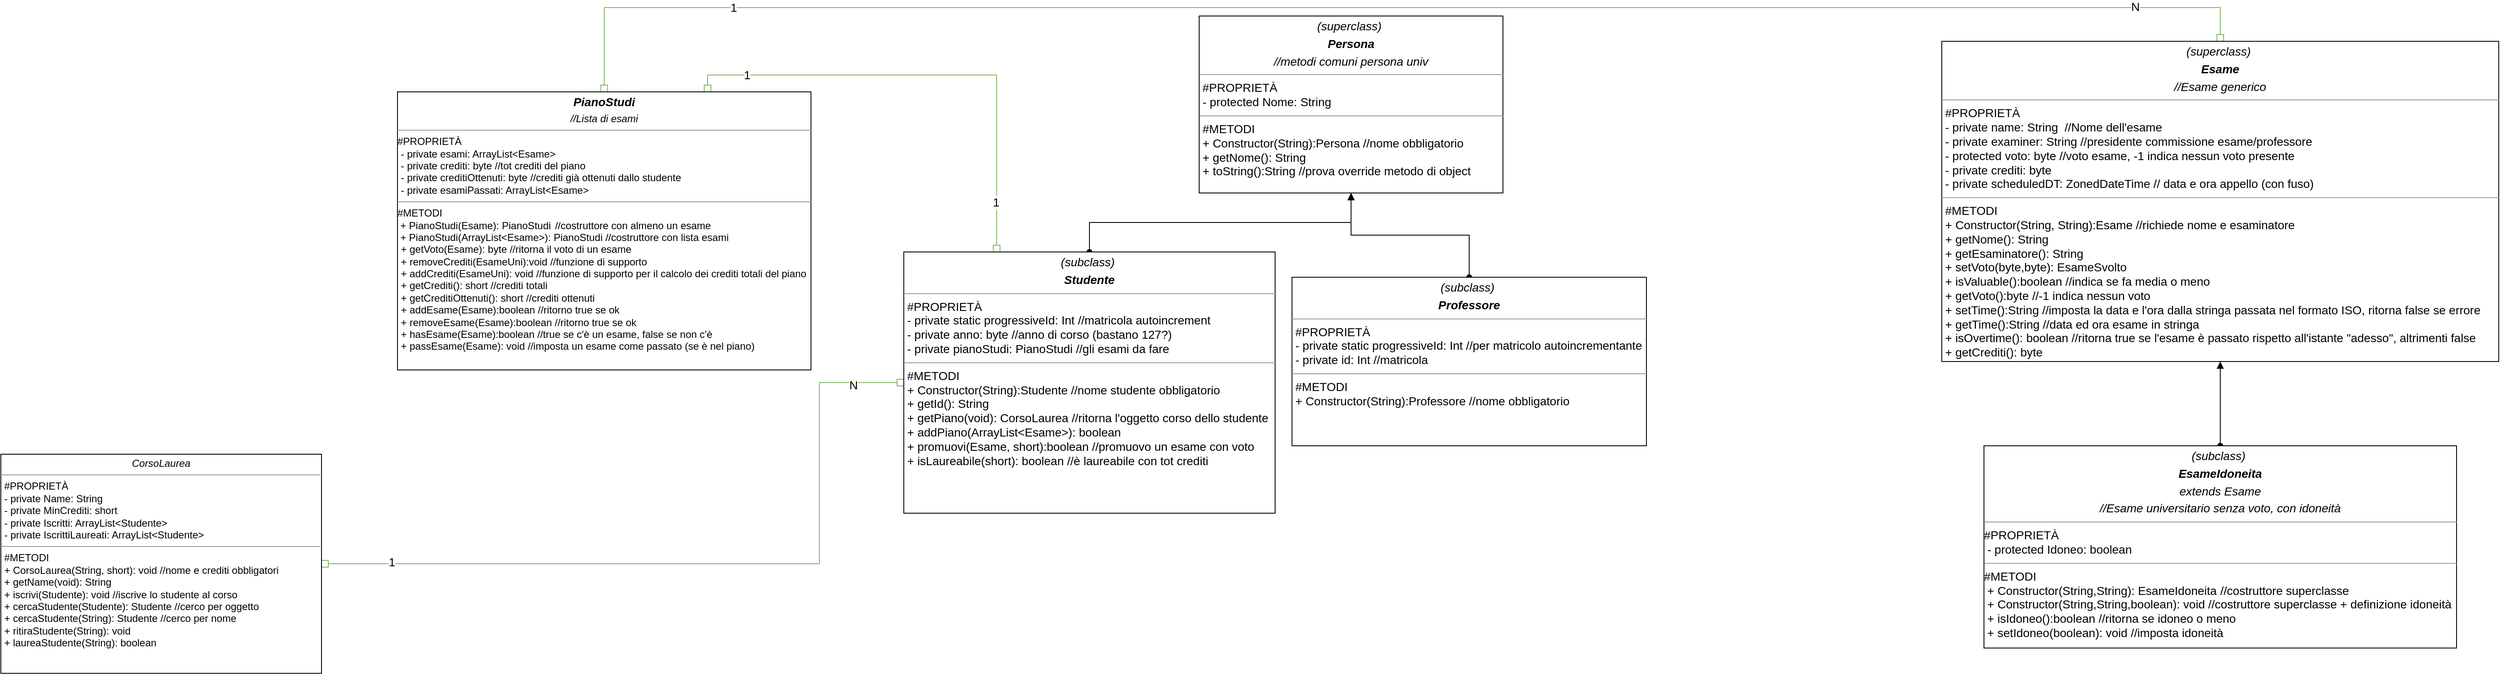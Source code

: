 <mxfile version="15.7.0" type="device"><diagram name="Page-1" id="c4acf3e9-155e-7222-9cf6-157b1a14988f"><mxGraphModel dx="1364" dy="1429" grid="1" gridSize="10" guides="1" tooltips="1" connect="1" arrows="1" fold="1" page="1" pageScale="1" pageWidth="850" pageHeight="1100" background="none" math="0" shadow="0"><root><mxCell id="0"/><mxCell id="1" parent="0"/><mxCell id="AjzVqgpBX0EukxlEo4F_-29" style="edgeStyle=orthogonalEdgeStyle;rounded=0;orthogonalLoop=1;jettySize=auto;html=1;exitX=1;exitY=0.5;exitDx=0;exitDy=0;entryX=0;entryY=0.5;entryDx=0;entryDy=0;labelBackgroundColor=default;fontSize=14;fontColor=default;startArrow=box;startFill=0;endArrow=box;endFill=0;strokeColor=#82b366;fillColor=#d5e8d4;" parent="1" source="5d2195bd80daf111-11" target="AjzVqgpBX0EukxlEo4F_-18" edge="1"><mxGeometry relative="1" as="geometry"><Array as="points"><mxPoint x="750" y="600"/><mxPoint x="750" y="385"/></Array></mxGeometry></mxCell><mxCell id="AjzVqgpBX0EukxlEo4F_-30" value="1" style="edgeLabel;html=1;align=center;verticalAlign=middle;resizable=0;points=[];fontSize=14;fontColor=default;" parent="AjzVqgpBX0EukxlEo4F_-29" vertex="1" connectable="0"><mxGeometry x="-0.818" y="2" relative="1" as="geometry"><mxPoint as="offset"/></mxGeometry></mxCell><mxCell id="AjzVqgpBX0EukxlEo4F_-31" value="N" style="edgeLabel;html=1;align=center;verticalAlign=middle;resizable=0;points=[];fontSize=14;fontColor=default;" parent="AjzVqgpBX0EukxlEo4F_-29" vertex="1" connectable="0"><mxGeometry x="0.867" y="-3" relative="1" as="geometry"><mxPoint as="offset"/></mxGeometry></mxCell><mxCell id="5d2195bd80daf111-11" value="&lt;p style=&quot;margin: 0px ; margin-top: 4px ; text-align: center&quot;&gt;&lt;i&gt;CorsoLaurea&lt;/i&gt;&lt;/p&gt;&lt;hr size=&quot;1&quot;&gt;&lt;p style=&quot;margin: 0px ; margin-left: 4px&quot;&gt;#PROPRIETÀ&lt;/p&gt;&lt;p style=&quot;margin: 0px ; margin-left: 4px&quot;&gt;- private Name: String&lt;/p&gt;&lt;p style=&quot;margin: 0px ; margin-left: 4px&quot;&gt;- private MinCrediti: short&lt;br&gt;- private Iscritti: ArrayList&amp;lt;Studente&amp;gt;&lt;/p&gt;&lt;p style=&quot;margin: 0px ; margin-left: 4px&quot;&gt;- private IscrittiLaureati: ArrayList&amp;lt;Studente&amp;gt;&lt;/p&gt;&lt;hr size=&quot;1&quot;&gt;&lt;p style=&quot;margin: 0px ; margin-left: 4px&quot;&gt;#METODI&lt;/p&gt;&lt;p style=&quot;margin: 0px ; margin-left: 4px&quot;&gt;+ CorsoLaurea(String, short): void //nome e crediti obbligatori&lt;/p&gt;&lt;p style=&quot;margin: 0px ; margin-left: 4px&quot;&gt;+ getName(void): String&lt;/p&gt;&lt;p style=&quot;margin: 0px ; margin-left: 4px&quot;&gt;+ iscrivi(Studente): void //iscrive lo studente al corso&lt;/p&gt;&lt;p style=&quot;margin: 0px ; margin-left: 4px&quot;&gt;+ cercaStudente(Studente): Studente //cerco per oggetto&lt;/p&gt;&lt;p style=&quot;margin: 0px ; margin-left: 4px&quot;&gt;+ cercaStudente(String): Studente //cerco per nome&lt;/p&gt;&lt;p style=&quot;margin: 0px ; margin-left: 4px&quot;&gt;+ ritiraStudente(String): void&lt;/p&gt;&lt;p style=&quot;margin: 0px ; margin-left: 4px&quot;&gt;+ laureaStudente(String): boolean&lt;/p&gt;&lt;p style=&quot;margin: 0px ; margin-left: 4px&quot;&gt;&lt;br&gt;&lt;/p&gt;&lt;p style=&quot;margin: 0px ; margin-left: 4px&quot;&gt;&lt;br&gt;&lt;/p&gt;" style="verticalAlign=top;align=left;overflow=fill;fontSize=12;fontFamily=Helvetica;html=1;rounded=0;shadow=0;comic=0;labelBackgroundColor=none;strokeWidth=1;fillColor=default;strokeColor=default;fontColor=default;" parent="1" vertex="1"><mxGeometry x="-220" y="470" width="380" height="260" as="geometry"/></mxCell><mxCell id="AjzVqgpBX0EukxlEo4F_-23" style="edgeStyle=orthogonalEdgeStyle;rounded=0;orthogonalLoop=1;jettySize=auto;html=1;exitX=0.5;exitY=0;exitDx=0;exitDy=0;labelBackgroundColor=default;fontSize=14;fontColor=default;startArrow=box;startFill=0;endArrow=box;endFill=0;strokeColor=#82b366;entryX=0.5;entryY=0;entryDx=0;entryDy=0;fillColor=#d5e8d4;" parent="1" source="KNJzyTKM6WC6GSmWsKGI-28" target="5d2195bd80daf111-10" edge="1"><mxGeometry relative="1" as="geometry"><mxPoint x="1530" y="-10" as="targetPoint"/><Array as="points"><mxPoint x="640" y="-60"/><mxPoint x="1950" y="-60"/></Array></mxGeometry></mxCell><mxCell id="AjzVqgpBX0EukxlEo4F_-24" value="N" style="edgeLabel;html=1;align=center;verticalAlign=middle;resizable=0;points=[];fontSize=14;fontColor=default;" parent="AjzVqgpBX0EukxlEo4F_-23" vertex="1" connectable="0"><mxGeometry x="0.863" y="1" relative="1" as="geometry"><mxPoint as="offset"/></mxGeometry></mxCell><mxCell id="AjzVqgpBX0EukxlEo4F_-25" value="1" style="edgeLabel;html=1;align=center;verticalAlign=middle;resizable=0;points=[];fontSize=14;fontColor=default;" parent="AjzVqgpBX0EukxlEo4F_-23" vertex="1" connectable="0"><mxGeometry x="-0.754" relative="1" as="geometry"><mxPoint as="offset"/></mxGeometry></mxCell><mxCell id="AjzVqgpBX0EukxlEo4F_-26" style="edgeStyle=orthogonalEdgeStyle;rounded=0;orthogonalLoop=1;jettySize=auto;html=1;exitX=0.75;exitY=0;exitDx=0;exitDy=0;entryX=0.25;entryY=0;entryDx=0;entryDy=0;labelBackgroundColor=default;fontSize=14;fontColor=default;startArrow=box;startFill=0;endArrow=box;endFill=0;strokeColor=#82b366;fillColor=#d5e8d4;" parent="1" source="KNJzyTKM6WC6GSmWsKGI-28" target="AjzVqgpBX0EukxlEo4F_-18" edge="1"><mxGeometry relative="1" as="geometry"/></mxCell><mxCell id="AjzVqgpBX0EukxlEo4F_-27" value="1" style="edgeLabel;html=1;align=center;verticalAlign=middle;resizable=0;points=[];fontSize=14;fontColor=default;" parent="AjzVqgpBX0EukxlEo4F_-26" vertex="1" connectable="0"><mxGeometry x="-0.767" relative="1" as="geometry"><mxPoint as="offset"/></mxGeometry></mxCell><mxCell id="AjzVqgpBX0EukxlEo4F_-28" value="1" style="edgeLabel;html=1;align=center;verticalAlign=middle;resizable=0;points=[];fontSize=14;fontColor=default;" parent="AjzVqgpBX0EukxlEo4F_-26" vertex="1" connectable="0"><mxGeometry x="0.792" y="-1" relative="1" as="geometry"><mxPoint as="offset"/></mxGeometry></mxCell><mxCell id="KNJzyTKM6WC6GSmWsKGI-28" value="&lt;p style=&quot;margin: 0px ; margin-top: 4px ; text-align: center&quot;&gt;&lt;i&gt;&lt;font style=&quot;font-size: 14px&quot;&gt;&lt;b&gt;PianoStudi&lt;/b&gt;&lt;/font&gt;&lt;/i&gt;&lt;/p&gt;&lt;p style=&quot;margin: 0px ; margin-top: 4px ; text-align: center&quot;&gt;&lt;i&gt;//Lista di esami&lt;/i&gt;&lt;br&gt;&lt;/p&gt;&lt;hr size=&quot;1&quot;&gt;#PROPRIETÀ&lt;p style=&quot;margin: 0px ; margin-left: 4px&quot;&gt;&lt;span&gt;- private esami: ArrayList&amp;lt;Esame&amp;gt;&lt;/span&gt;&lt;br&gt;&lt;/p&gt;&lt;p style=&quot;margin: 0px ; margin-left: 4px&quot;&gt;&lt;span&gt;- private crediti: byte //tot crediti del piano&lt;/span&gt;&lt;/p&gt;&lt;p style=&quot;margin: 0px ; margin-left: 4px&quot;&gt;&lt;span&gt;- private creditiOttenuti: byte //crediti già ottenuti dallo studente&lt;/span&gt;&lt;/p&gt;&lt;p style=&quot;margin: 0px ; margin-left: 4px&quot;&gt;&lt;span&gt;- private esamiPassati: ArrayList&amp;lt;Esame&amp;gt;&lt;/span&gt;&lt;/p&gt;&lt;hr size=&quot;1&quot;&gt;#METODI&lt;br&gt;&amp;nbsp;+ PianoStudi(&lt;span&gt;Esame&lt;/span&gt;): PianoStudi&lt;span style=&quot;white-space: pre&quot;&gt;&#9;&lt;/span&gt;//costruttore con almeno un esame&lt;br&gt;&amp;nbsp;+ PianoStudi(ArrayList&amp;lt;Esame&amp;gt;): PianoStudi //costruttore con lista esami&lt;br&gt;&lt;p style=&quot;margin: 0px ; margin-left: 4px&quot;&gt;+ getVoto(Esame): byte&amp;nbsp;&lt;span&gt;//ritorna il voto di un esame&lt;/span&gt;&lt;/p&gt;&lt;p style=&quot;margin: 0px ; margin-left: 4px&quot;&gt;+ removeCrediti(EsameUni):void //funzione di supporto&lt;/p&gt;&lt;p style=&quot;margin: 0px ; margin-left: 4px&quot;&gt;+ addCrediti(EsameUni): void&amp;nbsp;&lt;span&gt;//funzione di supporto per il calcolo dei crediti totali del piano&lt;/span&gt;&lt;/p&gt;&lt;p style=&quot;margin: 0px ; margin-left: 4px&quot;&gt;+ getCrediti(): short //crediti totali&lt;/p&gt;&lt;p style=&quot;margin: 0px ; margin-left: 4px&quot;&gt;+ getCreditiOttenuti(): short //crediti ottenuti&lt;/p&gt;&lt;p style=&quot;margin: 0px ; margin-left: 4px&quot;&gt;+ addEsame(Esame):boolean //ritorno true se ok&lt;/p&gt;&lt;p style=&quot;margin: 0px 0px 0px 4px&quot;&gt;+ removeEsame(Esame):boolean //ritorno true se ok&lt;/p&gt;&lt;p style=&quot;margin: 0px 0px 0px 4px&quot;&gt;+ hasEsame(Esame):boolean&amp;nbsp;&lt;span&gt;//true se c'è un esame, false se non c'è&lt;/span&gt;&lt;/p&gt;&lt;p style=&quot;margin: 0px ; margin-left: 4px&quot;&gt;+ passEsame(Esame): void //imposta un esame come passato (se è nel piano)&lt;/p&gt;" style="verticalAlign=top;align=left;overflow=fill;fontSize=12;fontFamily=Helvetica;html=1;rounded=0;shadow=0;comic=0;labelBackgroundColor=none;strokeWidth=1;fillColor=default;strokeColor=default;fontColor=default;" parent="1" vertex="1"><mxGeometry x="250" y="40" width="490" height="330" as="geometry"/></mxCell><mxCell id="AjzVqgpBX0EukxlEo4F_-5" style="edgeStyle=orthogonalEdgeStyle;rounded=0;orthogonalLoop=1;jettySize=auto;html=1;exitX=0.5;exitY=1;exitDx=0;exitDy=0;entryX=0.5;entryY=0;entryDx=0;entryDy=0;labelBackgroundColor=default;fontSize=14;fontColor=default;startArrow=block;startFill=1;endArrow=oval;endFill=1;strokeColor=default;" parent="1" source="5d2195bd80daf111-10" target="AjzVqgpBX0EukxlEo4F_-3" edge="1"><mxGeometry relative="1" as="geometry"/></mxCell><mxCell id="5d2195bd80daf111-10" value="&lt;p style=&quot;margin: 4px 0px 0px ; text-align: center ; font-size: 14px&quot;&gt;&lt;i&gt;&lt;font style=&quot;font-size: 14px&quot;&gt;(superclass)&amp;nbsp;&lt;/font&gt;&lt;/i&gt;&lt;/p&gt;&lt;p style=&quot;margin: 4px 0px 0px ; text-align: center ; font-size: 14px&quot;&gt;&lt;i&gt;&lt;b&gt;&lt;font style=&quot;font-size: 14px&quot;&gt;Esame&lt;/font&gt;&lt;/b&gt;&lt;/i&gt;&lt;/p&gt;&lt;p style=&quot;margin: 4px 0px 0px ; text-align: center ; font-size: 14px&quot;&gt;&lt;i&gt;&lt;font style=&quot;font-size: 14px&quot;&gt;//Esame generico&lt;/font&gt;&lt;/i&gt;&lt;/p&gt;&lt;hr size=&quot;1&quot; style=&quot;font-size: 14px&quot;&gt;&lt;p style=&quot;margin: 0px 0px 0px 4px ; font-size: 14px&quot;&gt;&lt;font style=&quot;font-size: 14px&quot;&gt;#PROPRIETÀ&lt;/font&gt;&lt;/p&gt;&lt;p style=&quot;margin: 0px 0px 0px 4px ; font-size: 14px&quot;&gt;&lt;font style=&quot;font-size: 14px&quot;&gt;- private name: String&amp;nbsp; //&lt;span&gt;Nome dell'esame&lt;/span&gt;&lt;/font&gt;&lt;/p&gt;&lt;p style=&quot;margin: 0px 0px 0px 4px ; font-size: 14px&quot;&gt;&lt;font style=&quot;font-size: 14px&quot;&gt;- private examiner: String&amp;nbsp;&lt;/font&gt;&lt;span&gt;//presidente commissione esame/professore&lt;/span&gt;&lt;/p&gt;&lt;p style=&quot;margin: 0px 0px 0px 4px ; font-size: 14px&quot;&gt;&lt;span&gt;- protected voto: byte //voto esame, -1 indica nessun voto presente&lt;/span&gt;&lt;/p&gt;&lt;p style=&quot;margin: 0px 0px 0px 4px ; font-size: 14px&quot;&gt;- private crediti: byte&lt;/p&gt;&lt;p style=&quot;margin: 0px 0px 0px 4px ; font-size: 14px&quot;&gt;&lt;span&gt;- private scheduledDT: ZonedDateTime // data e ora appello (con fuso)&lt;/span&gt;&lt;/p&gt;&lt;hr size=&quot;1&quot; style=&quot;font-size: 14px&quot;&gt;&lt;p style=&quot;margin: 0px 0px 0px 4px ; font-size: 14px&quot;&gt;&lt;font style=&quot;font-size: 14px&quot;&gt;&lt;span&gt;#METODI&lt;/span&gt;&lt;br&gt;&lt;/font&gt;&lt;/p&gt;&lt;p style=&quot;margin: 0px 0px 0px 4px ; font-size: 14px&quot;&gt;&lt;font style=&quot;font-size: 14px&quot;&gt;+ Constructor(String, String):Esame //richiede nome e esaminatore&lt;/font&gt;&lt;/p&gt;&lt;p style=&quot;margin: 0px 0px 0px 4px ; font-size: 14px&quot;&gt;&lt;font style=&quot;font-size: 14px&quot;&gt;+ getNome(): String&lt;br&gt;+ getEsaminatore(): String&lt;/font&gt;&lt;/p&gt;&lt;p style=&quot;margin: 0px 0px 0px 4px ; font-size: 14px&quot;&gt;&lt;font style=&quot;font-size: 14px&quot;&gt;+ setVoto(byte,byte): EsameSvolto&lt;/font&gt;&lt;/p&gt;&lt;p style=&quot;margin: 0px 0px 0px 4px ; font-size: 14px&quot;&gt;&lt;span&gt;+ isValuable():boolean //indica se fa media o meno&lt;/span&gt;&lt;br&gt;&lt;/p&gt;&lt;p style=&quot;margin: 0px 0px 0px 4px ; font-size: 14px&quot;&gt;&lt;span&gt;+ getVoto():byte //-1 indica nessun voto&lt;/span&gt;&lt;/p&gt;&lt;p style=&quot;margin: 0px 0px 0px 4px ; font-size: 14px&quot;&gt;&lt;span&gt;+ setTime():String //imposta la data e l'ora dalla stringa passata nel formato ISO, ritorna false se errore&lt;/span&gt;&lt;/p&gt;&lt;p style=&quot;margin: 0px 0px 0px 4px ; font-size: 14px&quot;&gt;&lt;span&gt;+ getTime():String //data ed ora esame in stringa&lt;/span&gt;&lt;/p&gt;&lt;p style=&quot;margin: 0px 0px 0px 4px ; font-size: 14px&quot;&gt;&lt;span&gt;+ isOvertime(): boolean //ritorna true se l'esame è passato rispetto all'istante &quot;adesso&quot;, altrimenti false&lt;/span&gt;&lt;/p&gt;&lt;p style=&quot;margin: 0px 0px 0px 4px ; font-size: 14px&quot;&gt;+ getCrediti(): byte&amp;nbsp;&lt;br&gt;&lt;/p&gt;&lt;p style=&quot;margin: 0px 0px 0px 4px ; font-size: 14px&quot;&gt;+ setVoto(byte):void //imposto voto&lt;/p&gt;" style="verticalAlign=top;align=left;overflow=fill;fontSize=12;fontFamily=Helvetica;html=1;rounded=0;shadow=0;comic=0;labelBackgroundColor=none;strokeWidth=1;fillColor=default;strokeColor=default;fontColor=default;" parent="1" vertex="1"><mxGeometry x="2080" y="-20" width="660" height="380" as="geometry"/></mxCell><mxCell id="AjzVqgpBX0EukxlEo4F_-3" value="&lt;p style=&quot;margin: 4px 0px 0px ; text-align: center ; font-size: 14px&quot;&gt;&lt;i&gt;&lt;font style=&quot;font-size: 14px&quot;&gt;(subclass)&amp;nbsp;&lt;/font&gt;&lt;/i&gt;&lt;/p&gt;&lt;p style=&quot;margin: 4px 0px 0px ; text-align: center ; font-size: 14px&quot;&gt;&lt;i&gt;&lt;b&gt;&lt;font style=&quot;font-size: 14px&quot;&gt;EsameIdoneita&lt;/font&gt;&lt;/b&gt;&lt;/i&gt;&lt;/p&gt;&lt;p style=&quot;margin: 4px 0px 0px ; text-align: center ; font-size: 14px&quot;&gt;&lt;i&gt;&lt;font style=&quot;font-size: 14px&quot;&gt;extends Esame&lt;/font&gt;&lt;/i&gt;&lt;/p&gt;&lt;p style=&quot;margin: 4px 0px 0px ; text-align: center ; font-size: 14px&quot;&gt;&lt;i&gt;&lt;font style=&quot;font-size: 14px&quot;&gt;//Esame universitario senza voto, con idoneità&lt;/font&gt;&lt;/i&gt;&lt;/p&gt;&lt;hr size=&quot;1&quot; style=&quot;font-size: 14px&quot;&gt;&lt;font style=&quot;font-size: 14px&quot;&gt;#PROPRIETÀ&lt;/font&gt;&lt;p style=&quot;margin: 0px 0px 0px 4px ; font-size: 14px&quot;&gt;&lt;span&gt;&lt;font style=&quot;font-size: 14px&quot;&gt;- protected Idoneo: boolean&lt;/font&gt;&lt;/span&gt;&lt;/p&gt;&lt;hr size=&quot;1&quot; style=&quot;font-size: 14px&quot;&gt;&lt;font style=&quot;font-size: 14px&quot;&gt;#METODI&lt;br&gt;&amp;nbsp;+ Constructor(String,String): EsameIdoneita&lt;span style=&quot;white-space: pre&quot;&gt;&#9;&lt;/span&gt;//costruttore superclasse&lt;br&gt;&amp;nbsp;+ Constructor(String,String,boolean): void //costruttore superclasse + definizione idoneità&lt;br&gt;&amp;nbsp;+ isIdoneo():boolean //ritorna se idoneo o meno&lt;br&gt;&amp;nbsp;+ setIdoneo(boolean): void //imposta idoneità&lt;/font&gt;" style="verticalAlign=top;align=left;overflow=fill;fontSize=12;fontFamily=Helvetica;html=1;rounded=0;shadow=0;comic=0;labelBackgroundColor=none;strokeWidth=1;fillColor=default;strokeColor=default;fontColor=default;" parent="1" vertex="1"><mxGeometry x="2130" y="460" width="560" height="240" as="geometry"/></mxCell><mxCell id="AjzVqgpBX0EukxlEo4F_-19" style="edgeStyle=orthogonalEdgeStyle;rounded=0;orthogonalLoop=1;jettySize=auto;html=1;exitX=0.5;exitY=1;exitDx=0;exitDy=0;entryX=0.5;entryY=0;entryDx=0;entryDy=0;labelBackgroundColor=default;fontSize=14;fontColor=default;startArrow=block;startFill=1;endArrow=oval;endFill=1;strokeColor=default;" parent="1" source="AjzVqgpBX0EukxlEo4F_-17" target="AjzVqgpBX0EukxlEo4F_-18" edge="1"><mxGeometry relative="1" as="geometry"/></mxCell><mxCell id="AjzVqgpBX0EukxlEo4F_-21" style="edgeStyle=orthogonalEdgeStyle;rounded=0;orthogonalLoop=1;jettySize=auto;html=1;exitX=0.5;exitY=1;exitDx=0;exitDy=0;entryX=0.5;entryY=0;entryDx=0;entryDy=0;labelBackgroundColor=default;fontSize=14;fontColor=default;startArrow=block;startFill=1;endArrow=oval;endFill=1;strokeColor=default;" parent="1" source="AjzVqgpBX0EukxlEo4F_-17" target="AjzVqgpBX0EukxlEo4F_-20" edge="1"><mxGeometry relative="1" as="geometry"/></mxCell><mxCell id="AjzVqgpBX0EukxlEo4F_-17" value="&lt;p style=&quot;margin: 4px 0px 0px ; text-align: center ; font-size: 14px&quot;&gt;&lt;i&gt;&lt;font style=&quot;font-size: 14px&quot;&gt;(superclass)&amp;nbsp;&lt;/font&gt;&lt;/i&gt;&lt;/p&gt;&lt;p style=&quot;margin: 4px 0px 0px ; text-align: center ; font-size: 14px&quot;&gt;&lt;i&gt;&lt;b&gt;&lt;font style=&quot;font-size: 14px&quot;&gt;Persona&lt;/font&gt;&lt;/b&gt;&lt;/i&gt;&lt;/p&gt;&lt;p style=&quot;margin: 4px 0px 0px ; text-align: center ; font-size: 14px&quot;&gt;&lt;i&gt;&lt;font style=&quot;font-size: 14px&quot;&gt;//metodi comuni persona univ&lt;/font&gt;&lt;/i&gt;&lt;/p&gt;&lt;hr size=&quot;1&quot; style=&quot;font-size: 14px&quot;&gt;&lt;p style=&quot;margin: 0px 0px 0px 4px ; font-size: 14px&quot;&gt;&lt;font style=&quot;font-size: 14px&quot;&gt;#PROPRIETÀ&lt;/font&gt;&lt;/p&gt;&lt;p style=&quot;margin: 0px 0px 0px 4px ; font-size: 14px&quot;&gt;&lt;font style=&quot;font-size: 14px&quot;&gt;- protected Nome: String&lt;/font&gt;&lt;/p&gt;&lt;hr size=&quot;1&quot; style=&quot;font-size: 14px&quot;&gt;&lt;p style=&quot;margin: 0px 0px 0px 4px ; font-size: 14px&quot;&gt;&lt;font style=&quot;font-size: 14px&quot;&gt;#METODI&lt;/font&gt;&lt;/p&gt;&lt;p style=&quot;margin: 0px 0px 0px 4px ; font-size: 14px&quot;&gt;&lt;font style=&quot;font-size: 14px&quot;&gt;+ Constructor(String):Persona //nome obbligatorio&lt;/font&gt;&lt;/p&gt;&lt;p style=&quot;margin: 0px 0px 0px 4px ; font-size: 14px&quot;&gt;&lt;font style=&quot;font-size: 14px&quot;&gt;+ getNome(): String&lt;/font&gt;&lt;/p&gt;&lt;p style=&quot;margin: 0px 0px 0px 4px ; font-size: 14px&quot;&gt;&lt;font style=&quot;font-size: 14px&quot;&gt;&lt;/font&gt;&lt;/p&gt;&lt;p style=&quot;margin: 0px 0px 0px 4px ; font-size: 14px&quot;&gt;+ toString():String //prova override metodo di object&lt;/p&gt;" style="verticalAlign=top;align=left;overflow=fill;fontSize=12;fontFamily=Helvetica;html=1;rounded=0;shadow=0;comic=0;labelBackgroundColor=none;strokeWidth=1;fillColor=default;strokeColor=default;fontColor=default;" parent="1" vertex="1"><mxGeometry x="1200" y="-50" width="360" height="210" as="geometry"/></mxCell><mxCell id="AjzVqgpBX0EukxlEo4F_-18" value="&lt;p style=&quot;margin: 4px 0px 0px ; text-align: center ; font-size: 14px&quot;&gt;&lt;i&gt;&lt;font style=&quot;font-size: 14px&quot;&gt;(subclass)&amp;nbsp;&lt;/font&gt;&lt;/i&gt;&lt;/p&gt;&lt;p style=&quot;margin: 4px 0px 0px ; text-align: center ; font-size: 14px&quot;&gt;&lt;i&gt;&lt;b&gt;&lt;font style=&quot;font-size: 14px&quot;&gt;Studente&lt;/font&gt;&lt;/b&gt;&lt;/i&gt;&lt;/p&gt;&lt;hr size=&quot;1&quot; style=&quot;font-size: 14px&quot;&gt;&lt;p style=&quot;margin: 0px 0px 0px 4px ; font-size: 14px&quot;&gt;&lt;font style=&quot;font-size: 14px&quot;&gt;#PROPRIETÀ&lt;/font&gt;&lt;/p&gt;&lt;p style=&quot;margin: 0px 0px 0px 4px ; font-size: 14px&quot;&gt;&lt;font style=&quot;font-size: 14px&quot;&gt;- private static progressiveId: Int&amp;nbsp;&lt;/font&gt;&lt;span&gt;//matricola autoincrement&lt;/span&gt;&lt;/p&gt;&lt;p style=&quot;margin: 0px 0px 0px 4px ; font-size: 14px&quot;&gt;&lt;font style=&quot;font-size: 14px&quot;&gt;&lt;span&gt;- private anno: byte //anno di corso (bastano 127?)&lt;/span&gt;&lt;br&gt;&lt;/font&gt;&lt;/p&gt;&lt;p style=&quot;margin: 0px 0px 0px 4px ; font-size: 14px&quot;&gt;&lt;span&gt;- private pianoStudi: PianoStudi //gli esami da fare&lt;/span&gt;&lt;br&gt;&lt;/p&gt;&lt;hr size=&quot;1&quot; style=&quot;font-size: 14px&quot;&gt;&lt;p style=&quot;margin: 0px 0px 0px 4px ; font-size: 14px&quot;&gt;&lt;font style=&quot;font-size: 14px&quot;&gt;#METODI&lt;/font&gt;&lt;/p&gt;&lt;p style=&quot;margin: 0px 0px 0px 4px ; font-size: 14px&quot;&gt;&lt;font style=&quot;font-size: 14px&quot;&gt;+ Constructor(String):Studente //nome studente obbligatorio&lt;/font&gt;&lt;/p&gt;&lt;p style=&quot;margin: 0px 0px 0px 4px ; font-size: 14px&quot;&gt;&lt;span&gt;&lt;font style=&quot;font-size: 14px&quot;&gt;+ getId(): String&lt;/font&gt;&lt;/span&gt;&lt;/p&gt;&lt;p style=&quot;margin: 0px 0px 0px 4px ; font-size: 14px&quot;&gt;&lt;font style=&quot;font-size: 14px&quot;&gt;+ getPiano(void): CorsoLaurea //ritorna l'oggetto corso dello studente&lt;/font&gt;&lt;/p&gt;&lt;p style=&quot;margin: 0px 0px 0px 4px ; font-size: 14px&quot;&gt;&lt;font style=&quot;font-size: 14px&quot;&gt;+ addPiano(ArrayList&amp;lt;Esame&amp;gt;): boolean&lt;/font&gt;&lt;/p&gt;&lt;p style=&quot;margin: 0px 0px 0px 4px ; font-size: 14px&quot;&gt;&lt;font style=&quot;font-size: 14px&quot;&gt;+ promuovi(Esame, short):boolean //promuovo un esame con voto&lt;/font&gt;&lt;/p&gt;&lt;p style=&quot;margin: 0px 0px 0px 4px ; font-size: 14px&quot;&gt;&lt;font style=&quot;font-size: 14px&quot;&gt;+ isLaureabile(short): boolean //è laureabile con tot crediti&lt;/font&gt;&lt;/p&gt;&lt;p style=&quot;margin: 0px 0px 0px 4px ; font-size: 14px&quot;&gt;&lt;br&gt;&lt;/p&gt;" style="verticalAlign=top;align=left;overflow=fill;fontSize=12;fontFamily=Helvetica;html=1;rounded=0;shadow=0;comic=0;labelBackgroundColor=none;strokeWidth=1;fillColor=default;strokeColor=default;fontColor=default;" parent="1" vertex="1"><mxGeometry x="850" y="230" width="440" height="310" as="geometry"/></mxCell><mxCell id="AjzVqgpBX0EukxlEo4F_-20" value="&lt;p style=&quot;margin: 4px 0px 0px ; text-align: center ; font-size: 14px&quot;&gt;&lt;i&gt;&lt;font style=&quot;font-size: 14px&quot;&gt;(subclass)&amp;nbsp;&lt;/font&gt;&lt;/i&gt;&lt;/p&gt;&lt;p style=&quot;margin: 4px 0px 0px ; text-align: center ; font-size: 14px&quot;&gt;&lt;b&gt;&lt;i&gt;&lt;font style=&quot;font-size: 14px&quot;&gt;Professore&lt;/font&gt;&lt;/i&gt;&lt;/b&gt;&lt;/p&gt;&lt;hr size=&quot;1&quot; style=&quot;font-size: 14px&quot;&gt;&lt;p style=&quot;margin: 0px 0px 0px 4px ; font-size: 14px&quot;&gt;&lt;font style=&quot;font-size: 14px&quot;&gt;#PROPRIETÀ&lt;/font&gt;&lt;/p&gt;&lt;p style=&quot;margin: 0px 0px 0px 4px ; font-size: 14px&quot;&gt;&lt;font style=&quot;font-size: 14px&quot;&gt;- private static progressiveId: Int //per matricolo autoincrementante&lt;/font&gt;&lt;/p&gt;&lt;p style=&quot;margin: 0px 0px 0px 4px ; font-size: 14px&quot;&gt;&lt;font style=&quot;font-size: 14px&quot;&gt;- private id: Int //matricola&lt;/font&gt;&lt;/p&gt;&lt;hr size=&quot;1&quot; style=&quot;font-size: 14px&quot;&gt;&lt;p style=&quot;margin: 0px 0px 0px 4px ; font-size: 14px&quot;&gt;&lt;font style=&quot;font-size: 14px&quot;&gt;#METODI&lt;/font&gt;&lt;/p&gt;&lt;p style=&quot;margin: 0px 0px 0px 4px ; font-size: 14px&quot;&gt;&lt;font style=&quot;font-size: 14px&quot;&gt;+ Constructor(String):Professore //nome obbligatorio&lt;/font&gt;&lt;/p&gt;&lt;p style=&quot;margin: 0px 0px 0px 4px ; font-size: 14px&quot;&gt;&lt;br&gt;&lt;/p&gt;&lt;p style=&quot;margin: 0px 0px 0px 4px ; font-size: 14px&quot;&gt;&lt;br&gt;&lt;/p&gt;" style="verticalAlign=top;align=left;overflow=fill;fontSize=12;fontFamily=Helvetica;html=1;rounded=0;shadow=0;comic=0;labelBackgroundColor=none;strokeWidth=1;fillColor=default;strokeColor=default;fontColor=default;" parent="1" vertex="1"><mxGeometry x="1310" y="260" width="420" height="200" as="geometry"/></mxCell></root></mxGraphModel></diagram></mxfile>
